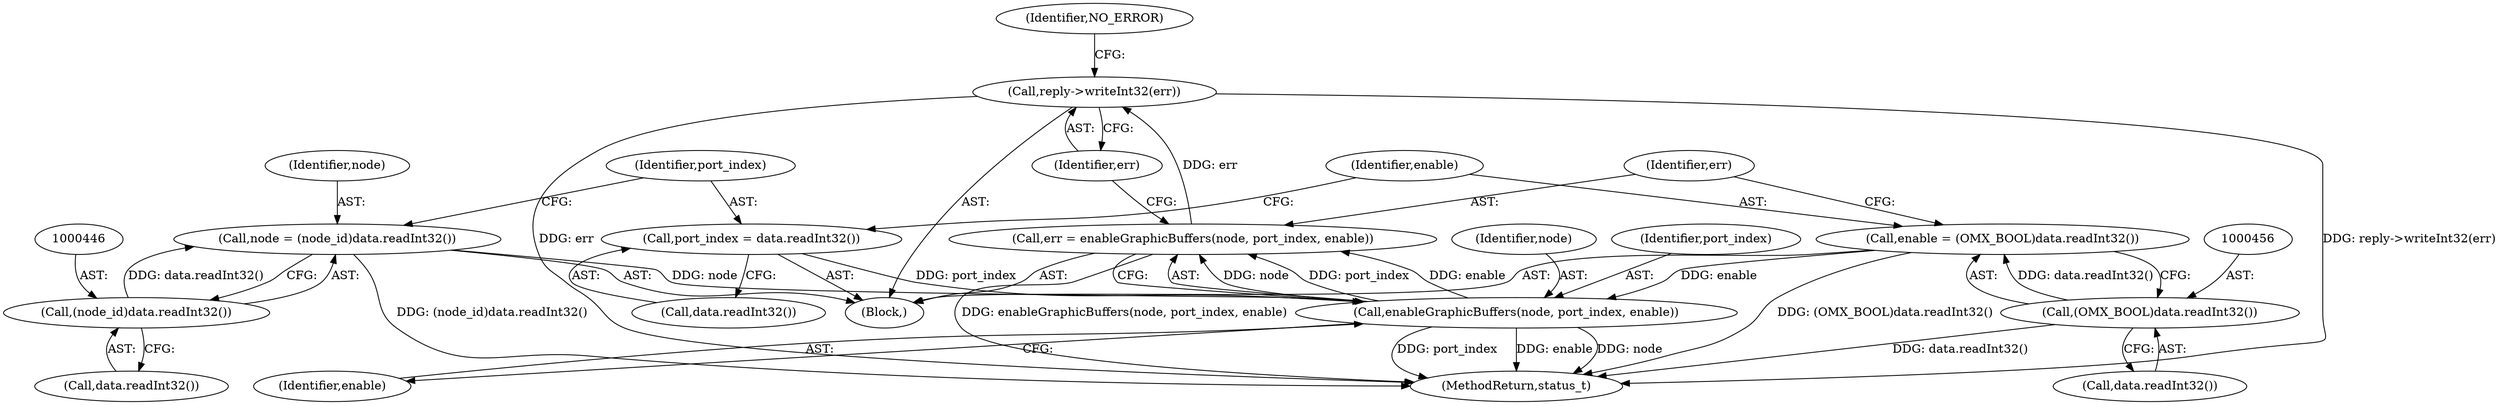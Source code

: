 digraph "0_Android_1171e7c047bf79e7c93342bb6a812c9edd86aa84@API" {
"1000465" [label="(Call,reply->writeInt32(err))"];
"1000459" [label="(Call,err = enableGraphicBuffers(node, port_index, enable))"];
"1000461" [label="(Call,enableGraphicBuffers(node, port_index, enable))"];
"1000443" [label="(Call,node = (node_id)data.readInt32())"];
"1000445" [label="(Call,(node_id)data.readInt32())"];
"1000449" [label="(Call,port_index = data.readInt32())"];
"1000453" [label="(Call,enable = (OMX_BOOL)data.readInt32())"];
"1000455" [label="(Call,(OMX_BOOL)data.readInt32())"];
"1000465" [label="(Call,reply->writeInt32(err))"];
"1000466" [label="(Identifier,err)"];
"1000464" [label="(Identifier,enable)"];
"1000468" [label="(Identifier,NO_ERROR)"];
"1000449" [label="(Call,port_index = data.readInt32())"];
"1000437" [label="(Block,)"];
"1000447" [label="(Call,data.readInt32())"];
"1001075" [label="(MethodReturn,status_t)"];
"1000454" [label="(Identifier,enable)"];
"1000459" [label="(Call,err = enableGraphicBuffers(node, port_index, enable))"];
"1000453" [label="(Call,enable = (OMX_BOOL)data.readInt32())"];
"1000444" [label="(Identifier,node)"];
"1000462" [label="(Identifier,node)"];
"1000455" [label="(Call,(OMX_BOOL)data.readInt32())"];
"1000450" [label="(Identifier,port_index)"];
"1000443" [label="(Call,node = (node_id)data.readInt32())"];
"1000460" [label="(Identifier,err)"];
"1000451" [label="(Call,data.readInt32())"];
"1000457" [label="(Call,data.readInt32())"];
"1000461" [label="(Call,enableGraphicBuffers(node, port_index, enable))"];
"1000445" [label="(Call,(node_id)data.readInt32())"];
"1000463" [label="(Identifier,port_index)"];
"1000465" -> "1000437"  [label="AST: "];
"1000465" -> "1000466"  [label="CFG: "];
"1000466" -> "1000465"  [label="AST: "];
"1000468" -> "1000465"  [label="CFG: "];
"1000465" -> "1001075"  [label="DDG: reply->writeInt32(err)"];
"1000465" -> "1001075"  [label="DDG: err"];
"1000459" -> "1000465"  [label="DDG: err"];
"1000459" -> "1000437"  [label="AST: "];
"1000459" -> "1000461"  [label="CFG: "];
"1000460" -> "1000459"  [label="AST: "];
"1000461" -> "1000459"  [label="AST: "];
"1000466" -> "1000459"  [label="CFG: "];
"1000459" -> "1001075"  [label="DDG: enableGraphicBuffers(node, port_index, enable)"];
"1000461" -> "1000459"  [label="DDG: node"];
"1000461" -> "1000459"  [label="DDG: port_index"];
"1000461" -> "1000459"  [label="DDG: enable"];
"1000461" -> "1000464"  [label="CFG: "];
"1000462" -> "1000461"  [label="AST: "];
"1000463" -> "1000461"  [label="AST: "];
"1000464" -> "1000461"  [label="AST: "];
"1000461" -> "1001075"  [label="DDG: port_index"];
"1000461" -> "1001075"  [label="DDG: enable"];
"1000461" -> "1001075"  [label="DDG: node"];
"1000443" -> "1000461"  [label="DDG: node"];
"1000449" -> "1000461"  [label="DDG: port_index"];
"1000453" -> "1000461"  [label="DDG: enable"];
"1000443" -> "1000437"  [label="AST: "];
"1000443" -> "1000445"  [label="CFG: "];
"1000444" -> "1000443"  [label="AST: "];
"1000445" -> "1000443"  [label="AST: "];
"1000450" -> "1000443"  [label="CFG: "];
"1000443" -> "1001075"  [label="DDG: (node_id)data.readInt32()"];
"1000445" -> "1000443"  [label="DDG: data.readInt32()"];
"1000445" -> "1000447"  [label="CFG: "];
"1000446" -> "1000445"  [label="AST: "];
"1000447" -> "1000445"  [label="AST: "];
"1000449" -> "1000437"  [label="AST: "];
"1000449" -> "1000451"  [label="CFG: "];
"1000450" -> "1000449"  [label="AST: "];
"1000451" -> "1000449"  [label="AST: "];
"1000454" -> "1000449"  [label="CFG: "];
"1000453" -> "1000437"  [label="AST: "];
"1000453" -> "1000455"  [label="CFG: "];
"1000454" -> "1000453"  [label="AST: "];
"1000455" -> "1000453"  [label="AST: "];
"1000460" -> "1000453"  [label="CFG: "];
"1000453" -> "1001075"  [label="DDG: (OMX_BOOL)data.readInt32()"];
"1000455" -> "1000453"  [label="DDG: data.readInt32()"];
"1000455" -> "1000457"  [label="CFG: "];
"1000456" -> "1000455"  [label="AST: "];
"1000457" -> "1000455"  [label="AST: "];
"1000455" -> "1001075"  [label="DDG: data.readInt32()"];
}
